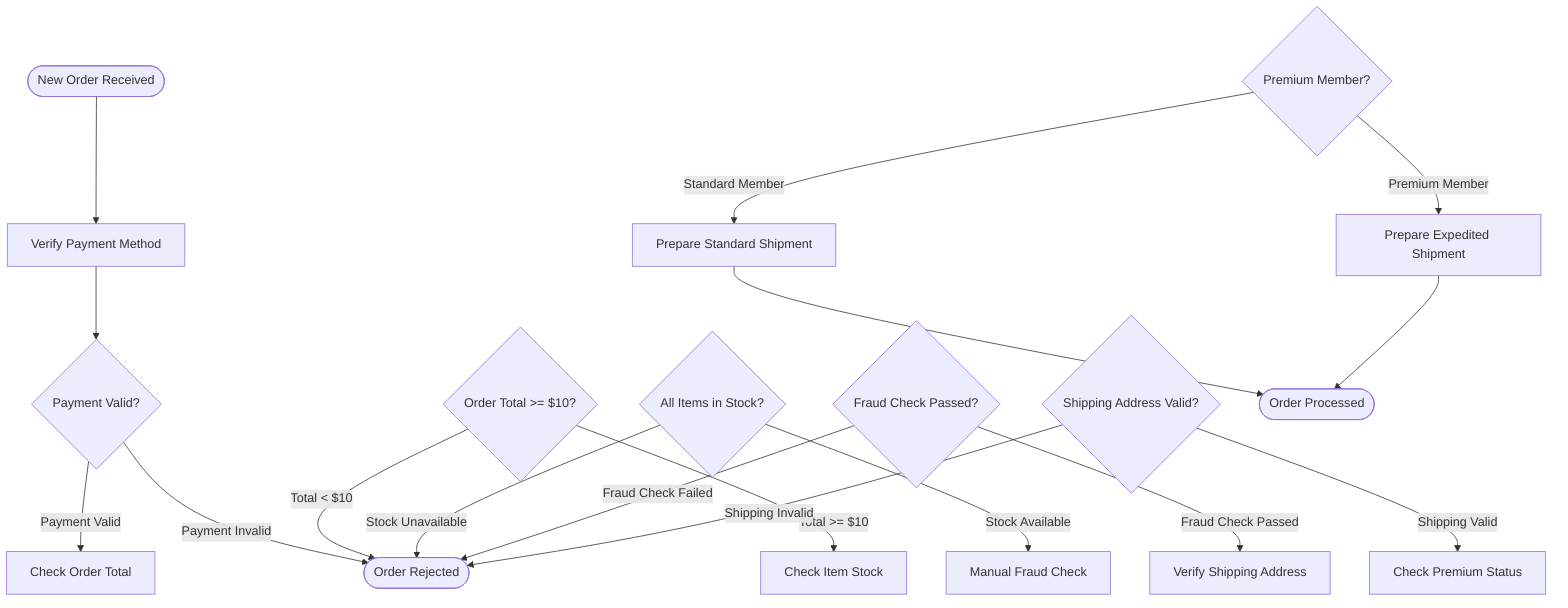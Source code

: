 graph TD;
    evt_new_order([New Order Received])
    task_verify_payment["Verify Payment Method"]
    gw_payment_valid{Payment Valid?}
    task_check_min_total["Check Order Total"]
    gw_min_total{Order Total >= $10?}
    task_check_stock["Check Item Stock"]
    gw_stock_available{All Items in Stock?}
    task_check_fraud["Manual Fraud Check"]
    gw_fraud_check{Fraud Check Passed?}
    task_verify_shipping["Verify Shipping Address"]
    gw_shipping_valid{Shipping Address Valid?}
    task_check_premium["Check Premium Status"]
    gw_premium_status{Premium Member?}
    task_prep_standard["Prepare Standard Shipment"]
    task_prep_expedited["Prepare Expedited Shipment"]
    evt_order_processed([Order Processed])
    evt_order_rejected([Order Rejected])
    evt_new_order --> task_verify_payment
    task_verify_payment --> gw_payment_valid
    gw_payment_valid -- Payment Valid --> task_check_min_total
    gw_payment_valid -- Payment Invalid --> evt_order_rejected
    gw_min_total -- Total >= $10 --> task_check_stock
    gw_min_total -- Total < $10 --> evt_order_rejected
    gw_stock_available -- Stock Available --> task_check_fraud
    gw_stock_available -- Stock Unavailable --> evt_order_rejected
    gw_fraud_check -- Fraud Check Passed --> task_verify_shipping
    gw_fraud_check -- Fraud Check Failed --> evt_order_rejected
    gw_shipping_valid -- Shipping Valid --> task_check_premium
    gw_shipping_valid -- Shipping Invalid --> evt_order_rejected
    gw_premium_status -- Premium Member --> task_prep_expedited
    gw_premium_status -- Standard Member --> task_prep_standard
    task_prep_standard --> evt_order_processed
    task_prep_expedited --> evt_order_processed